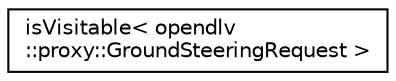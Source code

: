 digraph "Graphical Class Hierarchy"
{
 // LATEX_PDF_SIZE
  edge [fontname="Helvetica",fontsize="10",labelfontname="Helvetica",labelfontsize="10"];
  node [fontname="Helvetica",fontsize="10",shape=record];
  rankdir="LR";
  Node0 [label="isVisitable\< opendlv\l::proxy::GroundSteeringRequest \>",height=0.2,width=0.4,color="black", fillcolor="white", style="filled",URL="$structisVisitable_3_01opendlv_1_1proxy_1_1GroundSteeringRequest_01_4.html",tooltip=" "];
}
